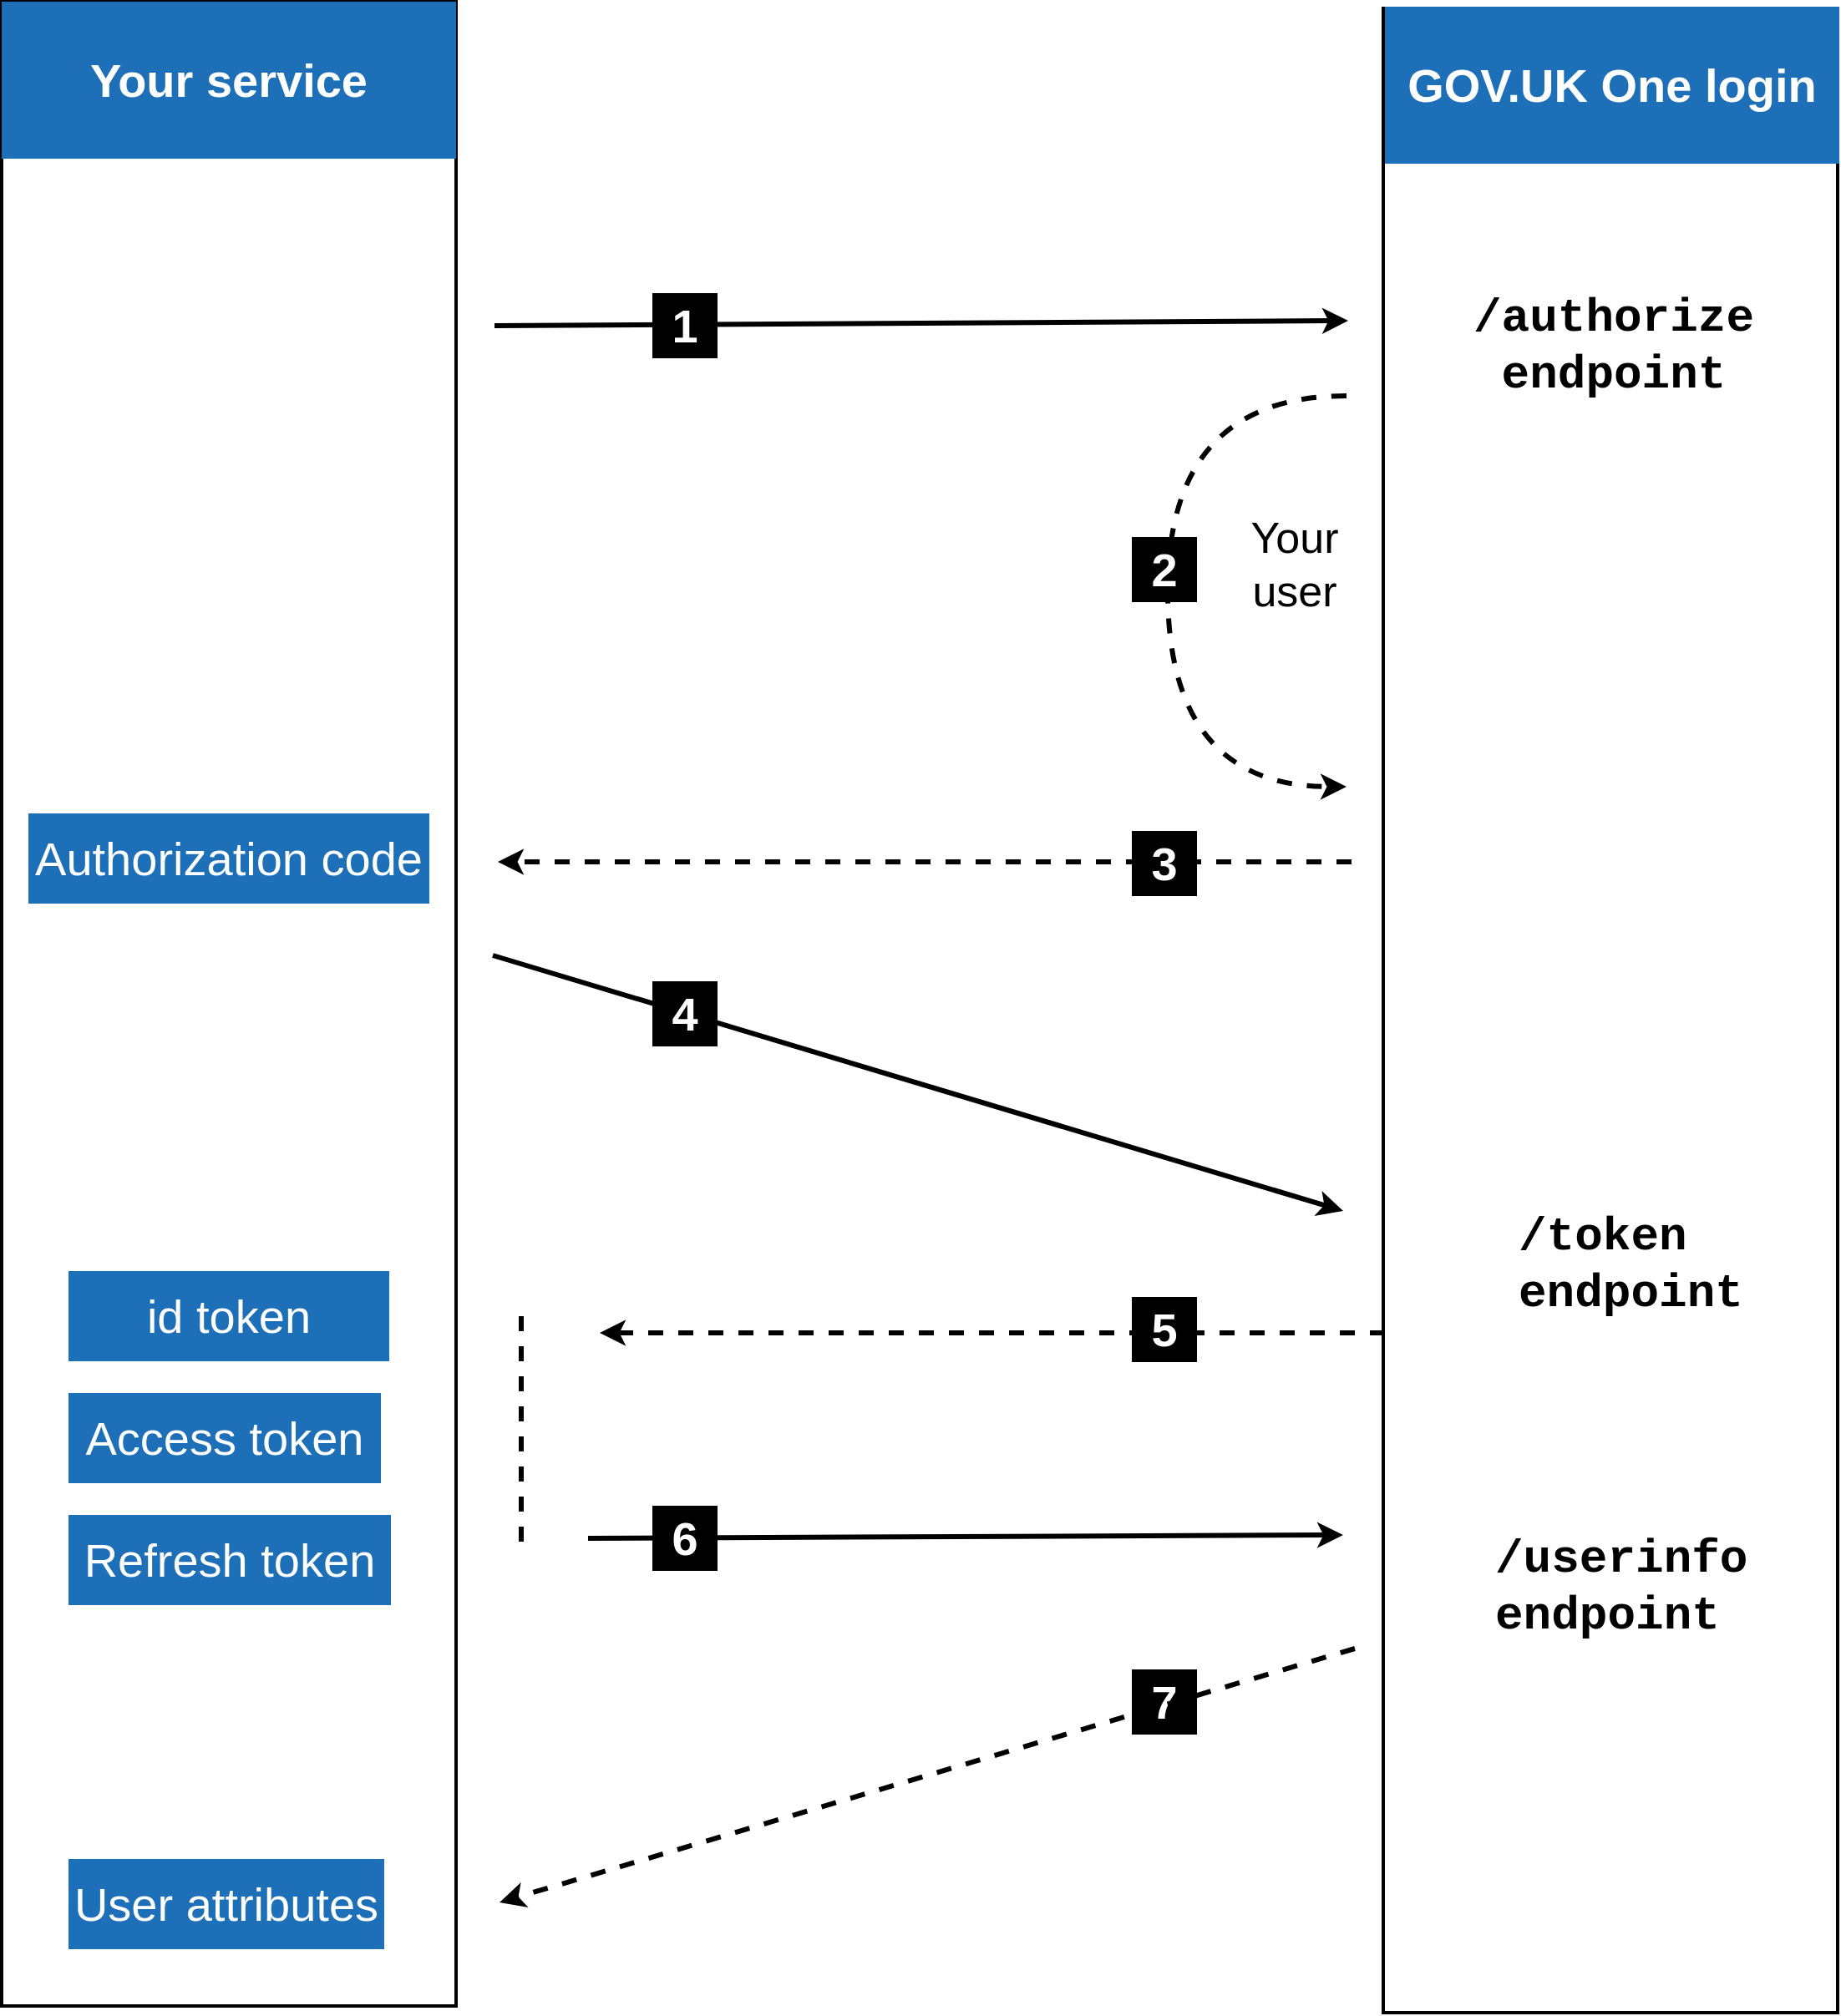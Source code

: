 <mxfile version="24.0.4" type="device">
  <diagram id="jDXm07tgXYISBxCqzXAf" name="DIAGRAM">
    <mxGraphModel dx="1306" dy="854" grid="0" gridSize="10" guides="1" tooltips="1" connect="1" arrows="1" fold="1" page="1" pageScale="1" pageWidth="1169" pageHeight="827" math="0" shadow="0">
      <root>
        <mxCell id="0" />
        <mxCell id="1" value="original" style="" parent="0" visible="0" />
        <mxCell id="PvmlFijKTM-vlUUMhSwj-1" value="" style="shape=image;verticalLabelPosition=bottom;labelBackgroundColor=default;verticalAlign=top;aspect=fixed;imageAspect=0;image=https://docs.sign-in.service.gov.uk/images/technical-flow-diagram.svg;" parent="1" vertex="1">
          <mxGeometry x="453" y="77" width="1102" height="1200" as="geometry" />
        </mxCell>
        <mxCell id="dB1YIGcMaLWi2a2UbY99-1" value="This is the original diagram imported from the svg into a layer to act as a template&lt;div&gt;&lt;br&gt;&lt;/div&gt;&lt;div&gt;hide the original layer when generating the svg!&lt;/div&gt;" style="text;html=1;whiteSpace=wrap;overflow=hidden;rounded=0;fontSize=28;fontFamily=Courier New;" parent="1" vertex="1">
          <mxGeometry x="1724" y="293" width="418" height="538" as="geometry" />
        </mxCell>
        <mxCell id="Fiu6I9fKg-t11FWcx7a8-1" value="new" style="" parent="0" />
        <mxCell id="Zjj35iwSidgFIm4rOuPw-1" value="" style="rounded=0;whiteSpace=wrap;html=1;strokeWidth=2;fillColor=none;" parent="Fiu6I9fKg-t11FWcx7a8-1" vertex="1">
          <mxGeometry x="454" y="80" width="272" height="1200" as="geometry" />
        </mxCell>
        <mxCell id="JiZYq4sonDCHXdN_REJM-1" value="" style="rounded=0;whiteSpace=wrap;html=1;strokeWidth=2;fillColor=none;" parent="Fiu6I9fKg-t11FWcx7a8-1" vertex="1">
          <mxGeometry x="1281" y="84" width="272" height="1200" as="geometry" />
        </mxCell>
        <mxCell id="JiZYq4sonDCHXdN_REJM-2" value="Your service" style="rounded=0;whiteSpace=wrap;html=1;strokeWidth=2;fillColor=#1D70B8;fontSize=28;fontStyle=1;fontColor=#FFFFFF;strokeColor=none;" parent="Fiu6I9fKg-t11FWcx7a8-1" vertex="1">
          <mxGeometry x="454" y="80" width="272" height="94" as="geometry" />
        </mxCell>
        <mxCell id="JiZYq4sonDCHXdN_REJM-3" value="Authorization code" style="rounded=0;whiteSpace=wrap;html=1;strokeWidth=2;fillColor=#1D70B8;fontSize=28;strokeColor=none;fontColor=#FFFFFF;" parent="Fiu6I9fKg-t11FWcx7a8-1" vertex="1">
          <mxGeometry x="470" y="566" width="240" height="54" as="geometry" />
        </mxCell>
        <mxCell id="JiZYq4sonDCHXdN_REJM-5" value="id token" style="rounded=0;whiteSpace=wrap;html=1;strokeWidth=2;fillColor=#1D70B8;fontSize=28;fontColor=#FFFFFF;strokeColor=none;" parent="Fiu6I9fKg-t11FWcx7a8-1" vertex="1">
          <mxGeometry x="494" y="840" width="192" height="54" as="geometry" />
        </mxCell>
        <mxCell id="JiZYq4sonDCHXdN_REJM-6" value="Access token" style="rounded=0;whiteSpace=wrap;html=1;strokeWidth=2;fillColor=#1D70B8;fontSize=28;fontColor=#FFFFFF;strokeColor=none;" parent="Fiu6I9fKg-t11FWcx7a8-1" vertex="1">
          <mxGeometry x="494" y="913" width="187" height="54" as="geometry" />
        </mxCell>
        <mxCell id="JiZYq4sonDCHXdN_REJM-7" value="Refresh token" style="rounded=0;whiteSpace=wrap;html=1;strokeWidth=2;fillColor=#1D70B8;fontSize=28;fontColor=#FFFFFF;strokeColor=none;" parent="Fiu6I9fKg-t11FWcx7a8-1" vertex="1">
          <mxGeometry x="494" y="986" width="193" height="54" as="geometry" />
        </mxCell>
        <mxCell id="JiZYq4sonDCHXdN_REJM-8" value="User attributes" style="rounded=0;whiteSpace=wrap;html=1;strokeWidth=2;fillColor=#1D70B8;fontSize=28;fontColor=#FFFFFF;strokeColor=none;" parent="Fiu6I9fKg-t11FWcx7a8-1" vertex="1">
          <mxGeometry x="494" y="1192" width="189" height="54" as="geometry" />
        </mxCell>
        <mxCell id="JiZYq4sonDCHXdN_REJM-16" value="7" style="whiteSpace=wrap;html=1;aspect=fixed;fillColor=#000000;fontColor=#FFFFFF;fontSize=28;fontStyle=1" parent="Fiu6I9fKg-t11FWcx7a8-1" vertex="1">
          <mxGeometry x="1131" y="1079" width="38" height="38" as="geometry" />
        </mxCell>
        <mxCell id="JiZYq4sonDCHXdN_REJM-17" value="GOV.UK One login" style="rounded=0;whiteSpace=wrap;html=1;strokeWidth=2;fillColor=#1D70B8;fontSize=28;fontStyle=1;fontColor=#FFFFFF;strokeColor=none;" parent="Fiu6I9fKg-t11FWcx7a8-1" vertex="1">
          <mxGeometry x="1282" y="83" width="272" height="94" as="geometry" />
        </mxCell>
        <mxCell id="JiZYq4sonDCHXdN_REJM-20" value="/authorize&lt;div&gt;endpoint&lt;/div&gt;" style="text;html=1;align=center;verticalAlign=middle;whiteSpace=wrap;rounded=0;fontSize=28;fontFamily=Courier New;fontStyle=1" parent="Fiu6I9fKg-t11FWcx7a8-1" vertex="1">
          <mxGeometry x="1389" y="271" width="60" height="30" as="geometry" />
        </mxCell>
        <mxCell id="JiZYq4sonDCHXdN_REJM-21" value="&lt;div style=&quot;&quot;&gt;&lt;span style=&quot;background-color: initial;&quot;&gt;/token&lt;/span&gt;&lt;/div&gt;&lt;div style=&quot;&quot;&gt;endpoint&lt;/div&gt;" style="text;html=1;align=left;verticalAlign=middle;whiteSpace=wrap;rounded=0;fontSize=28;fontFamily=Courier New;fontStyle=1" parent="Fiu6I9fKg-t11FWcx7a8-1" vertex="1">
          <mxGeometry x="1360" y="821" width="60" height="30" as="geometry" />
        </mxCell>
        <mxCell id="JiZYq4sonDCHXdN_REJM-25" value="&lt;div style=&quot;&quot;&gt;&lt;span style=&quot;background-color: initial;&quot;&gt;/userinfo&lt;/span&gt;&lt;/div&gt;&lt;div style=&quot;&quot;&gt;&lt;span style=&quot;background-color: initial;&quot;&gt;endpoint&lt;/span&gt;&lt;/div&gt;" style="text;html=1;align=left;verticalAlign=middle;whiteSpace=wrap;rounded=0;fontSize=28;fontFamily=Courier New;fontStyle=1" parent="Fiu6I9fKg-t11FWcx7a8-1" vertex="1">
          <mxGeometry x="1346" y="1014" width="60" height="30" as="geometry" />
        </mxCell>
        <mxCell id="JiZYq4sonDCHXdN_REJM-27" value="" style="endArrow=classic;html=1;rounded=0;strokeWidth=3;endFill=1;" parent="Fiu6I9fKg-t11FWcx7a8-1" edge="1">
          <mxGeometry width="50" height="50" relative="1" as="geometry">
            <mxPoint x="749" y="274" as="sourcePoint" />
            <mxPoint x="1260" y="271" as="targetPoint" />
          </mxGeometry>
        </mxCell>
        <mxCell id="JiZYq4sonDCHXdN_REJM-10" value="1" style="whiteSpace=wrap;html=1;aspect=fixed;fillColor=#000000;fontColor=#FFFFFF;fontSize=28;fontStyle=1" parent="Fiu6I9fKg-t11FWcx7a8-1" vertex="1">
          <mxGeometry x="844" y="255" width="38" height="38" as="geometry" />
        </mxCell>
        <mxCell id="51PhYfbsmGn6uyoIoGke-1" value="" style="endArrow=classic;html=1;rounded=0;strokeWidth=3;endFill=1;dashed=1;" parent="Fiu6I9fKg-t11FWcx7a8-1" edge="1">
          <mxGeometry width="50" height="50" relative="1" as="geometry">
            <mxPoint x="1262" y="595" as="sourcePoint" />
            <mxPoint x="751" y="595" as="targetPoint" />
          </mxGeometry>
        </mxCell>
        <mxCell id="JiZYq4sonDCHXdN_REJM-12" value="3" style="whiteSpace=wrap;html=1;aspect=fixed;fillColor=#000000;fontColor=#FFFFFF;fontSize=28;fontStyle=1" parent="Fiu6I9fKg-t11FWcx7a8-1" vertex="1">
          <mxGeometry x="1131" y="577" width="38" height="38" as="geometry" />
        </mxCell>
        <mxCell id="51PhYfbsmGn6uyoIoGke-2" value="" style="endArrow=classic;html=1;rounded=0;strokeWidth=3;endFill=1;" parent="Fiu6I9fKg-t11FWcx7a8-1" edge="1">
          <mxGeometry width="50" height="50" relative="1" as="geometry">
            <mxPoint x="748" y="651" as="sourcePoint" />
            <mxPoint x="1257" y="804" as="targetPoint" />
          </mxGeometry>
        </mxCell>
        <mxCell id="JiZYq4sonDCHXdN_REJM-13" value="4&lt;span style=&quot;color: rgba(0, 0, 0, 0); font-family: monospace; font-size: 0px; font-weight: 400; text-align: start; text-wrap: nowrap;&quot;&gt;%3CmxGraphModel%3E%3Croot%3E%3CmxCell%20id%3D%220%22%2F%3E%3CmxCell%20id%3D%221%22%20parent%3D%220%22%2F%3E%3CmxCell%20id%3D%222%22%20value%3D%221%22%20style%3D%22whiteSpace%3Dwrap%3Bhtml%3D1%3Baspect%3Dfixed%3BfillColor%3D%23000000%3BfontColor%3D%23FFFFFF%3BfontSize%3D28%3BfontStyle%3D1%22%20vertex%3D%221%22%20parent%3D%221%22%3E%3CmxGeometry%20x%3D%22491%22%20y%3D%22215%22%20width%3D%2238%22%20height%3D%2238%22%20as%3D%22geometry%22%2F%3E%3C%2FmxCell%3E%3C%2Froot%3E%3C%2FmxGraphModel%3E&lt;/span&gt;" style="whiteSpace=wrap;html=1;aspect=fixed;fillColor=#000000;fontColor=#FFFFFF;fontSize=28;fontStyle=1" parent="Fiu6I9fKg-t11FWcx7a8-1" vertex="1">
          <mxGeometry x="844" y="667" width="38" height="38" as="geometry" />
        </mxCell>
        <mxCell id="51PhYfbsmGn6uyoIoGke-3" value="" style="endArrow=classic;html=1;rounded=0;strokeWidth=3;endFill=1;dashed=1;" parent="Fiu6I9fKg-t11FWcx7a8-1" edge="1">
          <mxGeometry width="50" height="50" relative="1" as="geometry">
            <mxPoint x="1282" y="877" as="sourcePoint" />
            <mxPoint x="812" y="877" as="targetPoint" />
          </mxGeometry>
        </mxCell>
        <mxCell id="JiZYq4sonDCHXdN_REJM-14" value="5" style="whiteSpace=wrap;html=1;aspect=fixed;fillColor=#000000;fontColor=#FFFFFF;fontSize=28;fontStyle=1" parent="Fiu6I9fKg-t11FWcx7a8-1" vertex="1">
          <mxGeometry x="1131" y="856" width="38" height="38" as="geometry" />
        </mxCell>
        <mxCell id="51PhYfbsmGn6uyoIoGke-4" value="" style="endArrow=classic;html=1;rounded=0;strokeWidth=3;endFill=1;" parent="Fiu6I9fKg-t11FWcx7a8-1" edge="1">
          <mxGeometry width="50" height="50" relative="1" as="geometry">
            <mxPoint x="805" y="1000" as="sourcePoint" />
            <mxPoint x="1257" y="998" as="targetPoint" />
          </mxGeometry>
        </mxCell>
        <mxCell id="JiZYq4sonDCHXdN_REJM-15" value="6" style="whiteSpace=wrap;html=1;aspect=fixed;fillColor=#000000;fontColor=#FFFFFF;fontSize=28;fontStyle=1" parent="Fiu6I9fKg-t11FWcx7a8-1" vertex="1">
          <mxGeometry x="844" y="981" width="38" height="38" as="geometry" />
        </mxCell>
        <mxCell id="51PhYfbsmGn6uyoIoGke-5" value="" style="endArrow=classic;html=1;rounded=0;strokeWidth=3;endFill=1;dashed=1;" parent="Fiu6I9fKg-t11FWcx7a8-1" edge="1">
          <mxGeometry width="50" height="50" relative="1" as="geometry">
            <mxPoint x="1264" y="1066" as="sourcePoint" />
            <mxPoint x="752" y="1218" as="targetPoint" />
          </mxGeometry>
        </mxCell>
        <mxCell id="51PhYfbsmGn6uyoIoGke-6" value="" style="endArrow=classic;html=1;rounded=0;strokeWidth=3;endFill=1;dashed=1;edgeStyle=orthogonalEdgeStyle;curved=1;" parent="Fiu6I9fKg-t11FWcx7a8-1" edge="1">
          <mxGeometry width="50" height="50" relative="1" as="geometry">
            <mxPoint x="1259" y="316" as="sourcePoint" />
            <mxPoint x="1259" y="550" as="targetPoint" />
            <Array as="points">
              <mxPoint x="1152" y="316" />
              <mxPoint x="1152" y="550" />
            </Array>
          </mxGeometry>
        </mxCell>
        <mxCell id="JiZYq4sonDCHXdN_REJM-11" value="2" style="whiteSpace=wrap;html=1;aspect=fixed;fillColor=#000000;fontColor=#FFFFFF;fontSize=28;fontStyle=1" parent="Fiu6I9fKg-t11FWcx7a8-1" vertex="1">
          <mxGeometry x="1131" y="401" width="38" height="38" as="geometry" />
        </mxCell>
        <mxCell id="51PhYfbsmGn6uyoIoGke-7" value="" style="endArrow=none;html=1;rounded=0;strokeWidth=3;endFill=0;dashed=1;" parent="Fiu6I9fKg-t11FWcx7a8-1" edge="1">
          <mxGeometry width="50" height="50" relative="1" as="geometry">
            <mxPoint x="765" y="867" as="sourcePoint" />
            <mxPoint x="765" y="1002" as="targetPoint" />
          </mxGeometry>
        </mxCell>
        <mxCell id="51PhYfbsmGn6uyoIoGke-8" value="Your&lt;div style=&quot;font-size: 26px;&quot;&gt;user&lt;/div&gt;" style="text;html=1;align=center;verticalAlign=middle;whiteSpace=wrap;rounded=0;fontSize=26;" parent="Fiu6I9fKg-t11FWcx7a8-1" vertex="1">
          <mxGeometry x="1198" y="402" width="60" height="30" as="geometry" />
        </mxCell>
      </root>
    </mxGraphModel>
  </diagram>
</mxfile>
